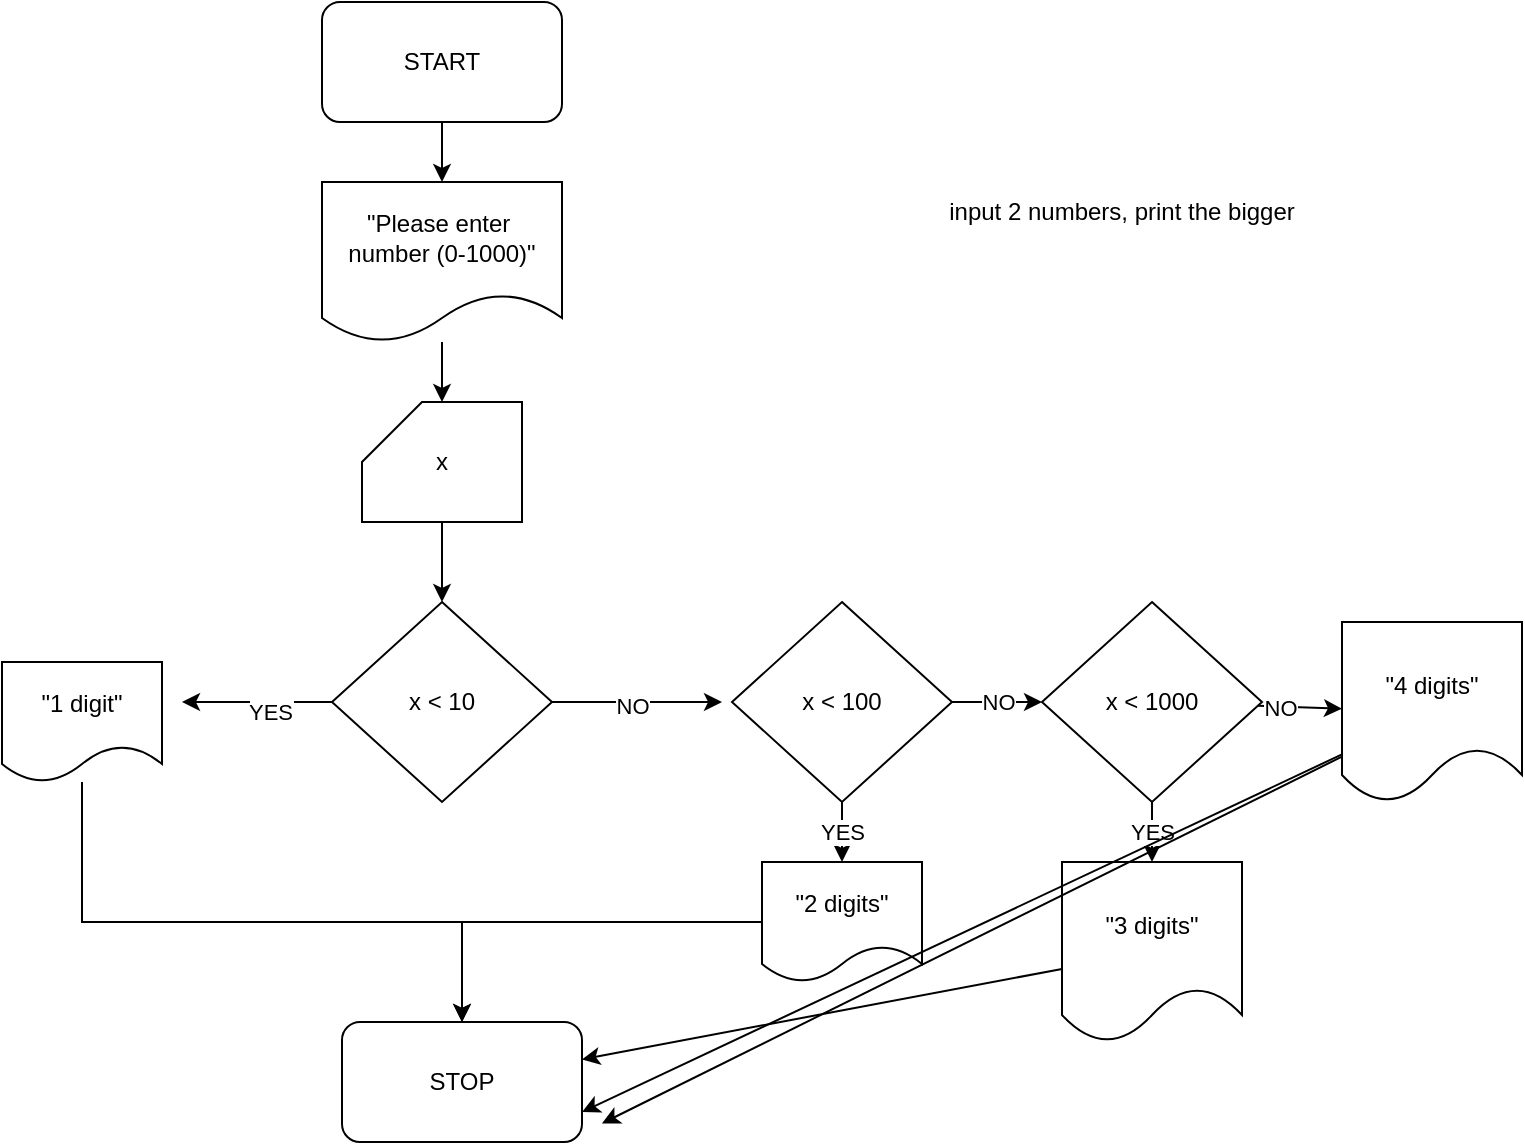 <mxfile>
    <diagram name="Page-1" id="21jnijc0DjhG2oMBAwQu">
        <mxGraphModel dx="575" dy="464" grid="1" gridSize="10" guides="1" tooltips="1" connect="1" arrows="1" fold="1" page="1" pageScale="1" pageWidth="850" pageHeight="1100" math="0" shadow="0">
            <root>
                <mxCell id="0"/>
                <mxCell id="1" parent="0"/>
                <mxCell id="REuhs8FXzTRRus5Cn1nG-1" value="input 2 numbers, print the bigger" style="text;html=1;strokeColor=none;fillColor=none;align=center;verticalAlign=middle;whiteSpace=wrap;rounded=0;" parent="1" vertex="1">
                    <mxGeometry x="425" y="70" width="330" height="130" as="geometry"/>
                </mxCell>
                <mxCell id="REuhs8FXzTRRus5Cn1nG-15" value="" style="edgeStyle=orthogonalEdgeStyle;rounded=0;orthogonalLoop=1;jettySize=auto;html=1;" parent="1" source="REuhs8FXzTRRus5Cn1nG-2" target="REuhs8FXzTRRus5Cn1nG-4" edge="1">
                    <mxGeometry relative="1" as="geometry"/>
                </mxCell>
                <mxCell id="REuhs8FXzTRRus5Cn1nG-2" value="START" style="rounded=1;whiteSpace=wrap;html=1;" parent="1" vertex="1">
                    <mxGeometry x="190" y="30" width="120" height="60" as="geometry"/>
                </mxCell>
                <mxCell id="REuhs8FXzTRRus5Cn1nG-3" value="STOP" style="rounded=1;whiteSpace=wrap;html=1;" parent="1" vertex="1">
                    <mxGeometry x="200" y="540" width="120" height="60" as="geometry"/>
                </mxCell>
                <mxCell id="REuhs8FXzTRRus5Cn1nG-16" value="" style="edgeStyle=orthogonalEdgeStyle;rounded=0;orthogonalLoop=1;jettySize=auto;html=1;" parent="1" source="REuhs8FXzTRRus5Cn1nG-4" target="REuhs8FXzTRRus5Cn1nG-5" edge="1">
                    <mxGeometry relative="1" as="geometry"/>
                </mxCell>
                <mxCell id="REuhs8FXzTRRus5Cn1nG-4" value="&quot;Please enter&amp;nbsp;&lt;br&gt;number (0-1000)&quot;" style="shape=document;whiteSpace=wrap;html=1;boundedLbl=1;" parent="1" vertex="1">
                    <mxGeometry x="190" y="120" width="120" height="80" as="geometry"/>
                </mxCell>
                <mxCell id="REuhs8FXzTRRus5Cn1nG-17" value="" style="edgeStyle=orthogonalEdgeStyle;rounded=0;orthogonalLoop=1;jettySize=auto;html=1;" parent="1" source="REuhs8FXzTRRus5Cn1nG-5" target="REuhs8FXzTRRus5Cn1nG-6" edge="1">
                    <mxGeometry relative="1" as="geometry"/>
                </mxCell>
                <mxCell id="REuhs8FXzTRRus5Cn1nG-5" value="x" style="shape=card;whiteSpace=wrap;html=1;" parent="1" vertex="1">
                    <mxGeometry x="210" y="230" width="80" height="60" as="geometry"/>
                </mxCell>
                <mxCell id="REuhs8FXzTRRus5Cn1nG-7" style="edgeStyle=orthogonalEdgeStyle;rounded=0;orthogonalLoop=1;jettySize=auto;html=1;" parent="1" source="REuhs8FXzTRRus5Cn1nG-6" edge="1">
                    <mxGeometry relative="1" as="geometry">
                        <mxPoint x="120" y="380" as="targetPoint"/>
                    </mxGeometry>
                </mxCell>
                <mxCell id="REuhs8FXzTRRus5Cn1nG-9" value="YES" style="edgeLabel;html=1;align=center;verticalAlign=middle;resizable=0;points=[];" parent="REuhs8FXzTRRus5Cn1nG-7" vertex="1" connectable="0">
                    <mxGeometry x="-0.181" y="5" relative="1" as="geometry">
                        <mxPoint as="offset"/>
                    </mxGeometry>
                </mxCell>
                <mxCell id="REuhs8FXzTRRus5Cn1nG-8" style="edgeStyle=orthogonalEdgeStyle;rounded=0;orthogonalLoop=1;jettySize=auto;html=1;" parent="1" source="REuhs8FXzTRRus5Cn1nG-6" edge="1">
                    <mxGeometry relative="1" as="geometry">
                        <mxPoint x="390" y="380" as="targetPoint"/>
                    </mxGeometry>
                </mxCell>
                <mxCell id="REuhs8FXzTRRus5Cn1nG-10" value="NO" style="edgeLabel;html=1;align=center;verticalAlign=middle;resizable=0;points=[];" parent="REuhs8FXzTRRus5Cn1nG-8" vertex="1" connectable="0">
                    <mxGeometry x="-0.073" y="-2" relative="1" as="geometry">
                        <mxPoint as="offset"/>
                    </mxGeometry>
                </mxCell>
                <mxCell id="REuhs8FXzTRRus5Cn1nG-6" value="x &amp;lt; 10" style="rhombus;whiteSpace=wrap;html=1;" parent="1" vertex="1">
                    <mxGeometry x="195" y="330" width="110" height="100" as="geometry"/>
                </mxCell>
                <mxCell id="REuhs8FXzTRRus5Cn1nG-13" style="edgeStyle=orthogonalEdgeStyle;rounded=0;orthogonalLoop=1;jettySize=auto;html=1;" parent="1" source="REuhs8FXzTRRus5Cn1nG-11" target="REuhs8FXzTRRus5Cn1nG-3" edge="1">
                    <mxGeometry relative="1" as="geometry">
                        <Array as="points">
                            <mxPoint x="70" y="490"/>
                            <mxPoint x="260" y="490"/>
                        </Array>
                    </mxGeometry>
                </mxCell>
                <mxCell id="REuhs8FXzTRRus5Cn1nG-11" value="&quot;1 digit&quot;" style="shape=document;whiteSpace=wrap;html=1;boundedLbl=1;" parent="1" vertex="1">
                    <mxGeometry x="30" y="360" width="80" height="60" as="geometry"/>
                </mxCell>
                <mxCell id="REuhs8FXzTRRus5Cn1nG-14" style="edgeStyle=orthogonalEdgeStyle;rounded=0;orthogonalLoop=1;jettySize=auto;html=1;entryX=0.5;entryY=0;entryDx=0;entryDy=0;" parent="1" source="REuhs8FXzTRRus5Cn1nG-12" target="REuhs8FXzTRRus5Cn1nG-3" edge="1">
                    <mxGeometry relative="1" as="geometry">
                        <Array as="points">
                            <mxPoint x="440" y="490"/>
                            <mxPoint x="260" y="490"/>
                        </Array>
                    </mxGeometry>
                </mxCell>
                <mxCell id="REuhs8FXzTRRus5Cn1nG-12" value="&quot;2 digits&quot;" style="shape=document;whiteSpace=wrap;html=1;boundedLbl=1;" parent="1" vertex="1">
                    <mxGeometry x="410" y="460" width="80" height="60" as="geometry"/>
                </mxCell>
                <mxCell id="3" value="YES&lt;br&gt;" style="edgeStyle=none;html=1;" edge="1" parent="1" source="2" target="REuhs8FXzTRRus5Cn1nG-12">
                    <mxGeometry relative="1" as="geometry"/>
                </mxCell>
                <mxCell id="5" value="NO" style="edgeStyle=none;html=1;" edge="1" parent="1" source="2" target="4">
                    <mxGeometry relative="1" as="geometry"/>
                </mxCell>
                <mxCell id="2" value="x &amp;lt; 100" style="rhombus;whiteSpace=wrap;html=1;" vertex="1" parent="1">
                    <mxGeometry x="395" y="330" width="110" height="100" as="geometry"/>
                </mxCell>
                <mxCell id="7" value="YES" style="edgeStyle=none;html=1;" edge="1" parent="1" source="4" target="6">
                    <mxGeometry relative="1" as="geometry"/>
                </mxCell>
                <mxCell id="14" value="" style="edgeStyle=none;html=1;" edge="1" parent="1" source="4" target="13">
                    <mxGeometry relative="1" as="geometry"/>
                </mxCell>
                <mxCell id="15" value="NO" style="edgeLabel;html=1;align=center;verticalAlign=middle;resizable=0;points=[];" vertex="1" connectable="0" parent="14">
                    <mxGeometry x="-0.486" relative="1" as="geometry">
                        <mxPoint as="offset"/>
                    </mxGeometry>
                </mxCell>
                <mxCell id="4" value="x &amp;lt; 1000" style="rhombus;whiteSpace=wrap;html=1;" vertex="1" parent="1">
                    <mxGeometry x="550" y="330" width="110" height="100" as="geometry"/>
                </mxCell>
                <mxCell id="11" style="edgeStyle=none;html=1;" edge="1" parent="1" source="6" target="REuhs8FXzTRRus5Cn1nG-3">
                    <mxGeometry relative="1" as="geometry"/>
                </mxCell>
                <mxCell id="6" value="&quot;3 digits&quot;" style="shape=document;whiteSpace=wrap;html=1;boundedLbl=1;" vertex="1" parent="1">
                    <mxGeometry x="560" y="460" width="90" height="90" as="geometry"/>
                </mxCell>
                <mxCell id="16" style="edgeStyle=none;html=1;entryX=1;entryY=0.75;entryDx=0;entryDy=0;" edge="1" parent="1" source="13" target="REuhs8FXzTRRus5Cn1nG-3">
                    <mxGeometry relative="1" as="geometry"/>
                </mxCell>
                <mxCell id="17" style="edgeStyle=none;html=1;" edge="1" parent="1" source="13">
                    <mxGeometry relative="1" as="geometry">
                        <mxPoint x="330" y="590.694" as="targetPoint"/>
                    </mxGeometry>
                </mxCell>
                <mxCell id="13" value="&quot;4 digits&quot;" style="shape=document;whiteSpace=wrap;html=1;boundedLbl=1;" vertex="1" parent="1">
                    <mxGeometry x="700" y="340" width="90" height="90" as="geometry"/>
                </mxCell>
            </root>
        </mxGraphModel>
    </diagram>
</mxfile>